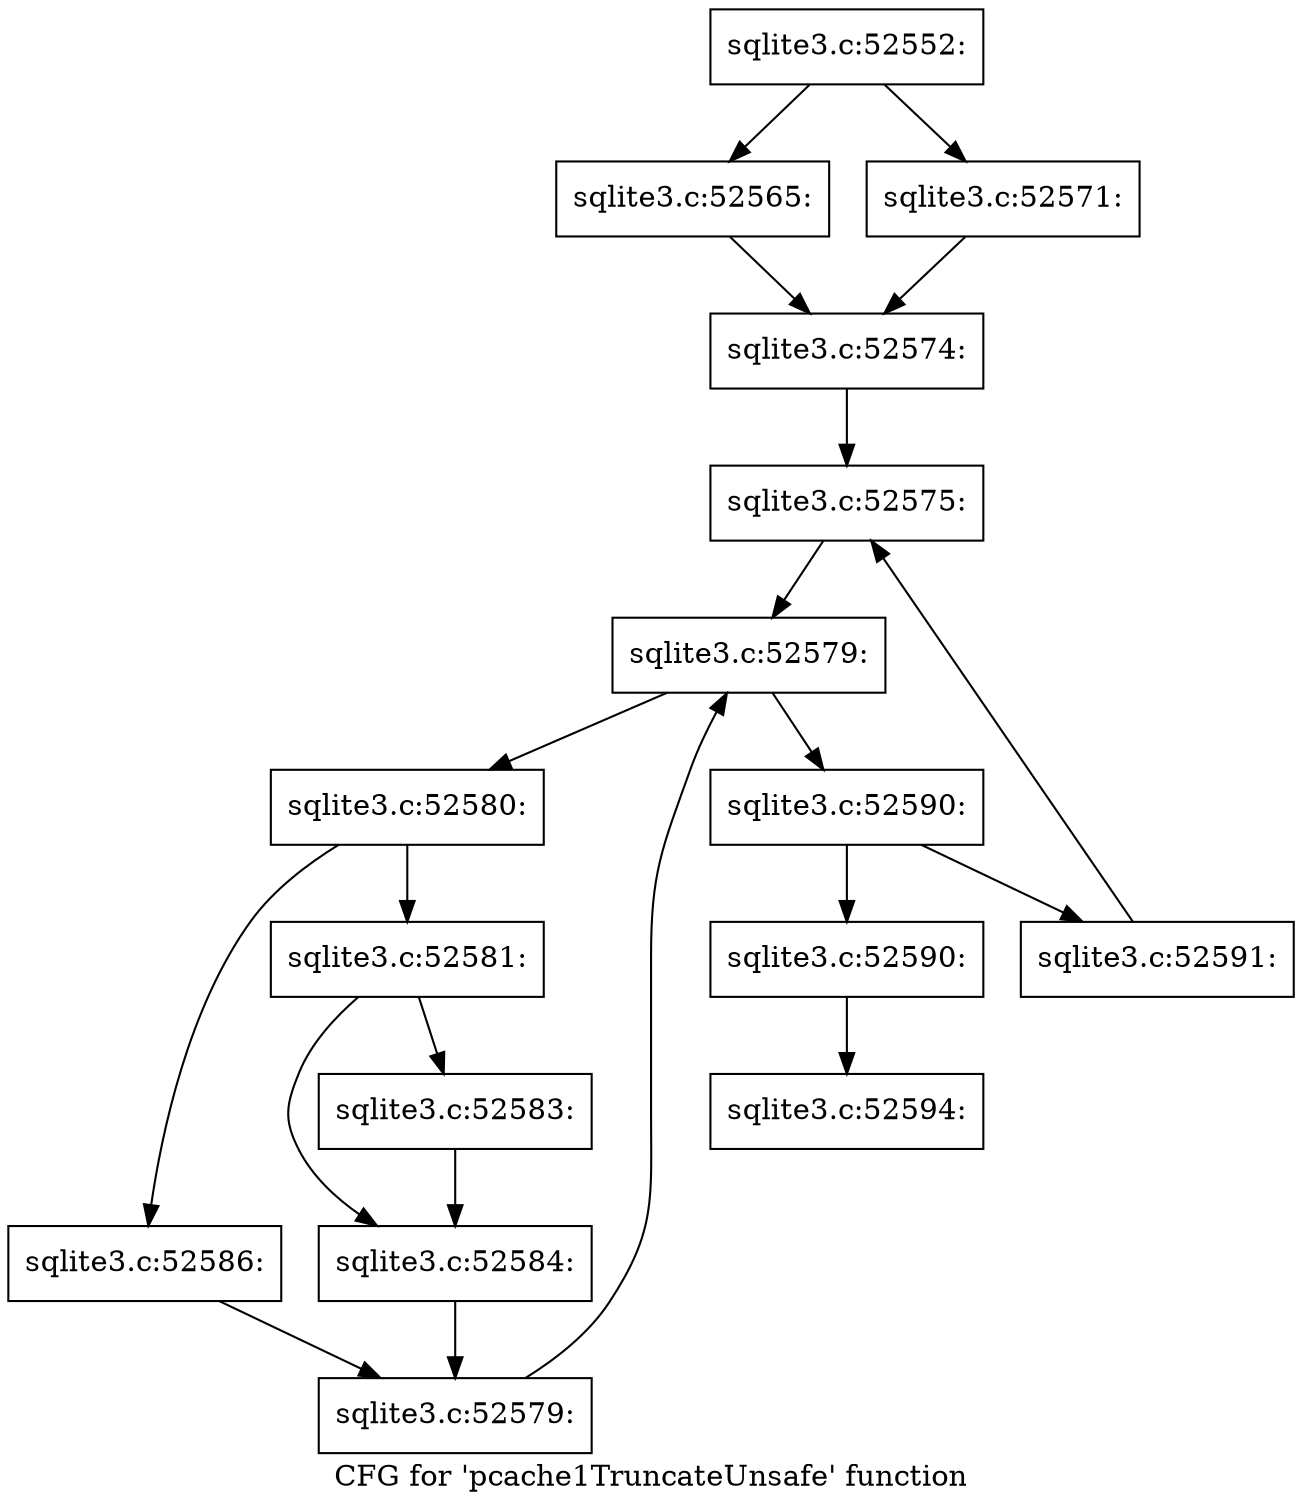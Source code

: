 digraph "CFG for 'pcache1TruncateUnsafe' function" {
	label="CFG for 'pcache1TruncateUnsafe' function";

	Node0x55c0f580ff20 [shape=record,label="{sqlite3.c:52552:}"];
	Node0x55c0f580ff20 -> Node0x55c0fa987000;
	Node0x55c0f580ff20 -> Node0x55c0fa9870a0;
	Node0x55c0fa987000 [shape=record,label="{sqlite3.c:52565:}"];
	Node0x55c0fa987000 -> Node0x55c0fa987050;
	Node0x55c0fa9870a0 [shape=record,label="{sqlite3.c:52571:}"];
	Node0x55c0fa9870a0 -> Node0x55c0fa987050;
	Node0x55c0fa987050 [shape=record,label="{sqlite3.c:52574:}"];
	Node0x55c0fa987050 -> Node0x55c0fa988ab0;
	Node0x55c0fa988ab0 [shape=record,label="{sqlite3.c:52575:}"];
	Node0x55c0fa988ab0 -> Node0x55c0fa989800;
	Node0x55c0fa989800 [shape=record,label="{sqlite3.c:52579:}"];
	Node0x55c0fa989800 -> Node0x55c0fa989d70;
	Node0x55c0fa989800 -> Node0x55c0fa989960;
	Node0x55c0fa989d70 [shape=record,label="{sqlite3.c:52580:}"];
	Node0x55c0fa989d70 -> Node0x55c0fa989f80;
	Node0x55c0fa989d70 -> Node0x55c0fa98a020;
	Node0x55c0fa989f80 [shape=record,label="{sqlite3.c:52581:}"];
	Node0x55c0fa989f80 -> Node0x55c0fa98ac00;
	Node0x55c0fa989f80 -> Node0x55c0fa98ac50;
	Node0x55c0fa98ac00 [shape=record,label="{sqlite3.c:52583:}"];
	Node0x55c0fa98ac00 -> Node0x55c0fa98ac50;
	Node0x55c0fa98ac50 [shape=record,label="{sqlite3.c:52584:}"];
	Node0x55c0fa98ac50 -> Node0x55c0fa989fd0;
	Node0x55c0fa98a020 [shape=record,label="{sqlite3.c:52586:}"];
	Node0x55c0fa98a020 -> Node0x55c0fa989fd0;
	Node0x55c0fa989fd0 [shape=record,label="{sqlite3.c:52579:}"];
	Node0x55c0fa989fd0 -> Node0x55c0fa989800;
	Node0x55c0fa989960 [shape=record,label="{sqlite3.c:52590:}"];
	Node0x55c0fa989960 -> Node0x55c0fa98ba70;
	Node0x55c0fa989960 -> Node0x55c0fa98bac0;
	Node0x55c0fa98ba70 [shape=record,label="{sqlite3.c:52590:}"];
	Node0x55c0fa98ba70 -> Node0x55c0fa988a20;
	Node0x55c0fa98bac0 [shape=record,label="{sqlite3.c:52591:}"];
	Node0x55c0fa98bac0 -> Node0x55c0fa988ab0;
	Node0x55c0fa988a20 [shape=record,label="{sqlite3.c:52594:}"];
}
